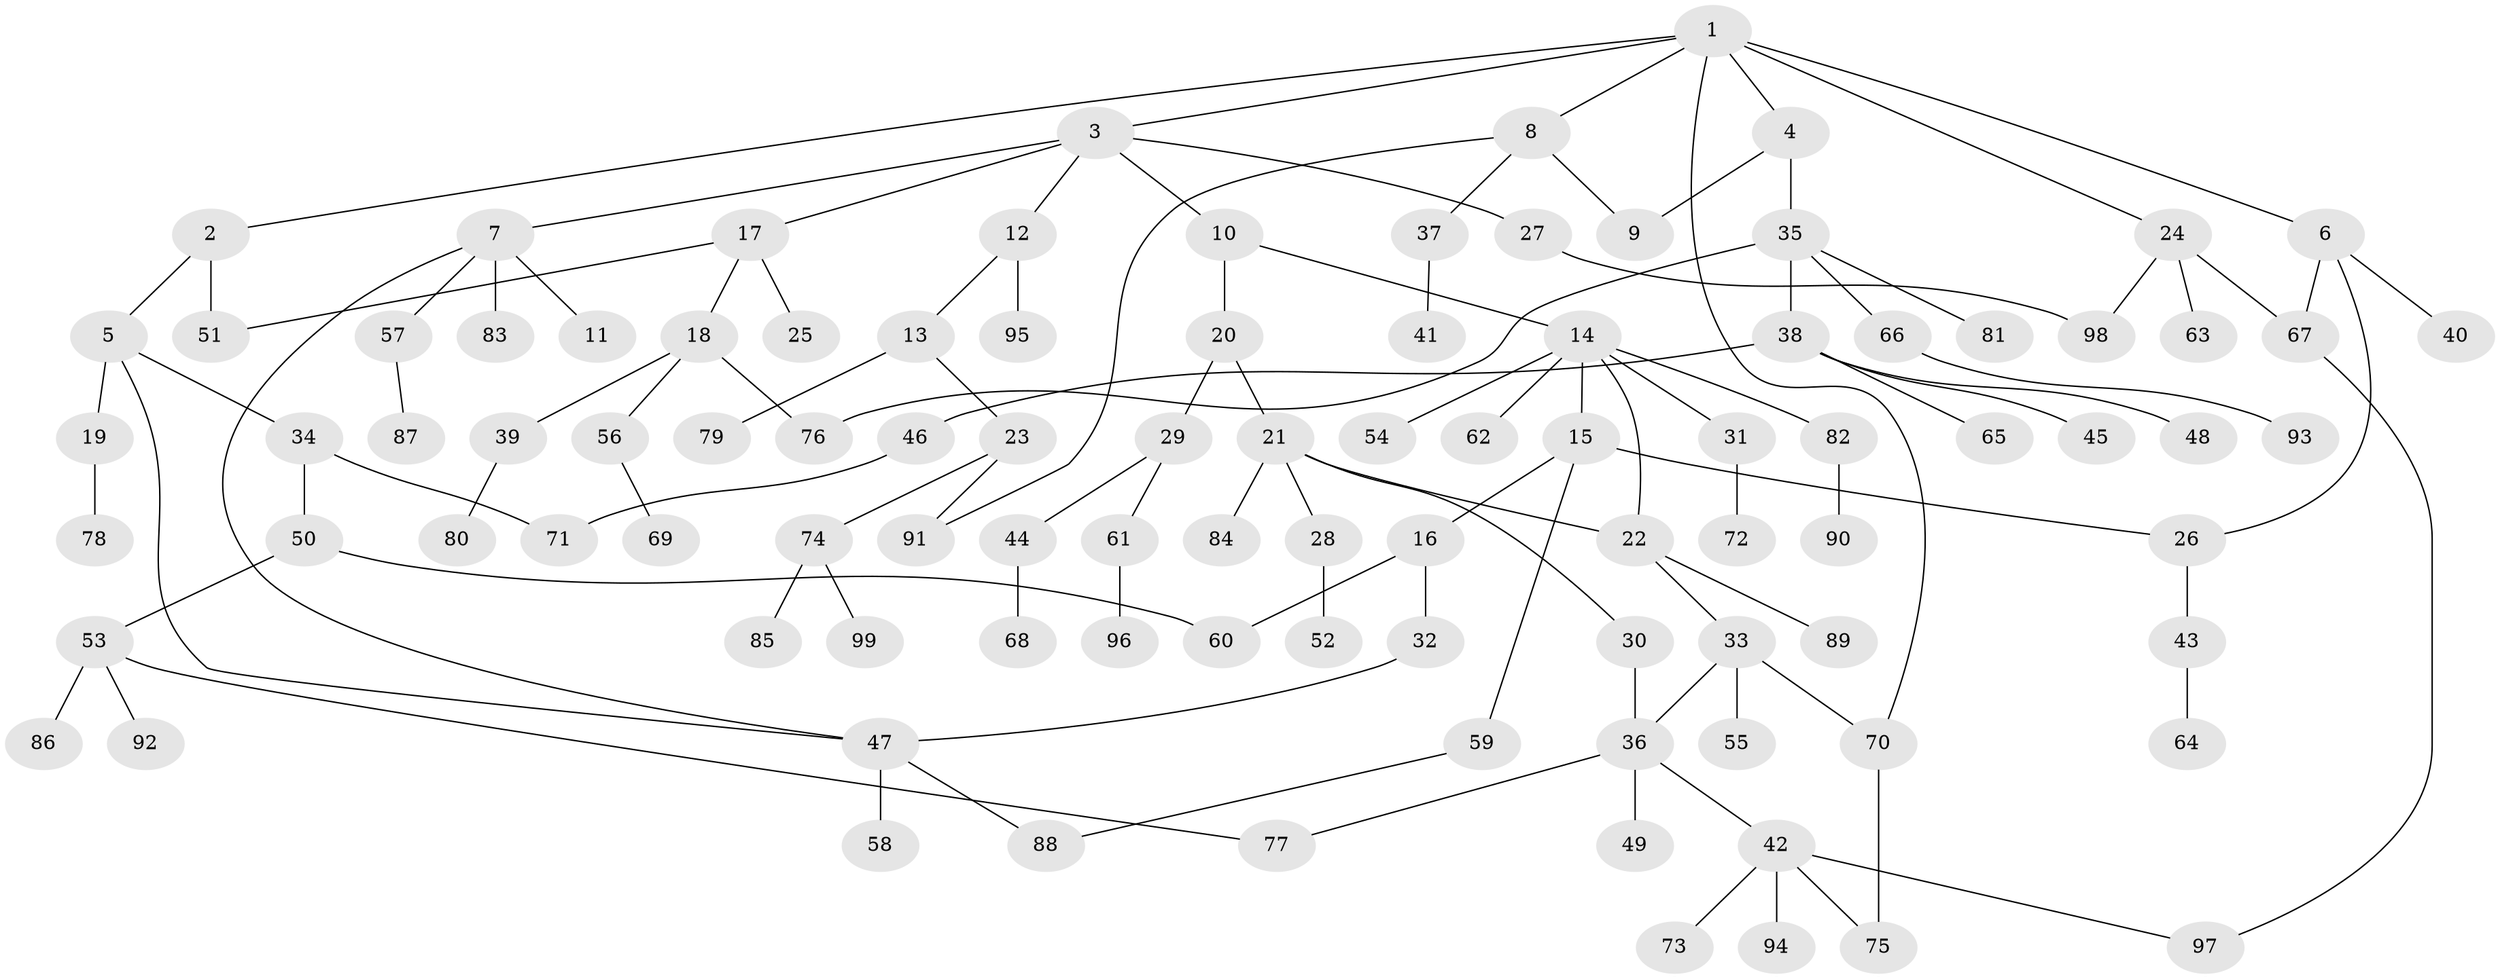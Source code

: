 // coarse degree distribution, {7: 0.016666666666666666, 3: 0.2833333333333333, 6: 0.03333333333333333, 5: 0.016666666666666666, 4: 0.15, 2: 0.21666666666666667, 1: 0.2833333333333333}
// Generated by graph-tools (version 1.1) at 2025/49/03/04/25 22:49:04]
// undirected, 99 vertices, 116 edges
graph export_dot {
  node [color=gray90,style=filled];
  1;
  2;
  3;
  4;
  5;
  6;
  7;
  8;
  9;
  10;
  11;
  12;
  13;
  14;
  15;
  16;
  17;
  18;
  19;
  20;
  21;
  22;
  23;
  24;
  25;
  26;
  27;
  28;
  29;
  30;
  31;
  32;
  33;
  34;
  35;
  36;
  37;
  38;
  39;
  40;
  41;
  42;
  43;
  44;
  45;
  46;
  47;
  48;
  49;
  50;
  51;
  52;
  53;
  54;
  55;
  56;
  57;
  58;
  59;
  60;
  61;
  62;
  63;
  64;
  65;
  66;
  67;
  68;
  69;
  70;
  71;
  72;
  73;
  74;
  75;
  76;
  77;
  78;
  79;
  80;
  81;
  82;
  83;
  84;
  85;
  86;
  87;
  88;
  89;
  90;
  91;
  92;
  93;
  94;
  95;
  96;
  97;
  98;
  99;
  1 -- 2;
  1 -- 3;
  1 -- 4;
  1 -- 6;
  1 -- 8;
  1 -- 24;
  1 -- 70;
  2 -- 5;
  2 -- 51;
  3 -- 7;
  3 -- 10;
  3 -- 12;
  3 -- 17;
  3 -- 27;
  4 -- 35;
  4 -- 9;
  5 -- 19;
  5 -- 34;
  5 -- 47;
  6 -- 40;
  6 -- 67;
  6 -- 26;
  7 -- 11;
  7 -- 47;
  7 -- 57;
  7 -- 83;
  8 -- 9;
  8 -- 37;
  8 -- 91;
  10 -- 14;
  10 -- 20;
  12 -- 13;
  12 -- 95;
  13 -- 23;
  13 -- 79;
  14 -- 15;
  14 -- 22;
  14 -- 31;
  14 -- 54;
  14 -- 62;
  14 -- 82;
  15 -- 16;
  15 -- 26;
  15 -- 59;
  16 -- 32;
  16 -- 60;
  17 -- 18;
  17 -- 25;
  17 -- 51;
  18 -- 39;
  18 -- 56;
  18 -- 76;
  19 -- 78;
  20 -- 21;
  20 -- 29;
  21 -- 28;
  21 -- 30;
  21 -- 84;
  21 -- 22;
  22 -- 33;
  22 -- 89;
  23 -- 74;
  23 -- 91;
  24 -- 63;
  24 -- 67;
  24 -- 98;
  26 -- 43;
  27 -- 98;
  28 -- 52;
  29 -- 44;
  29 -- 61;
  30 -- 36;
  31 -- 72;
  32 -- 47;
  33 -- 55;
  33 -- 70;
  33 -- 36;
  34 -- 50;
  34 -- 71;
  35 -- 38;
  35 -- 66;
  35 -- 76;
  35 -- 81;
  36 -- 42;
  36 -- 49;
  36 -- 77;
  37 -- 41;
  38 -- 45;
  38 -- 46;
  38 -- 48;
  38 -- 65;
  39 -- 80;
  42 -- 73;
  42 -- 94;
  42 -- 97;
  42 -- 75;
  43 -- 64;
  44 -- 68;
  46 -- 71;
  47 -- 58;
  47 -- 88;
  50 -- 53;
  50 -- 60;
  53 -- 86;
  53 -- 92;
  53 -- 77;
  56 -- 69;
  57 -- 87;
  59 -- 88;
  61 -- 96;
  66 -- 93;
  67 -- 97;
  70 -- 75;
  74 -- 85;
  74 -- 99;
  82 -- 90;
}
